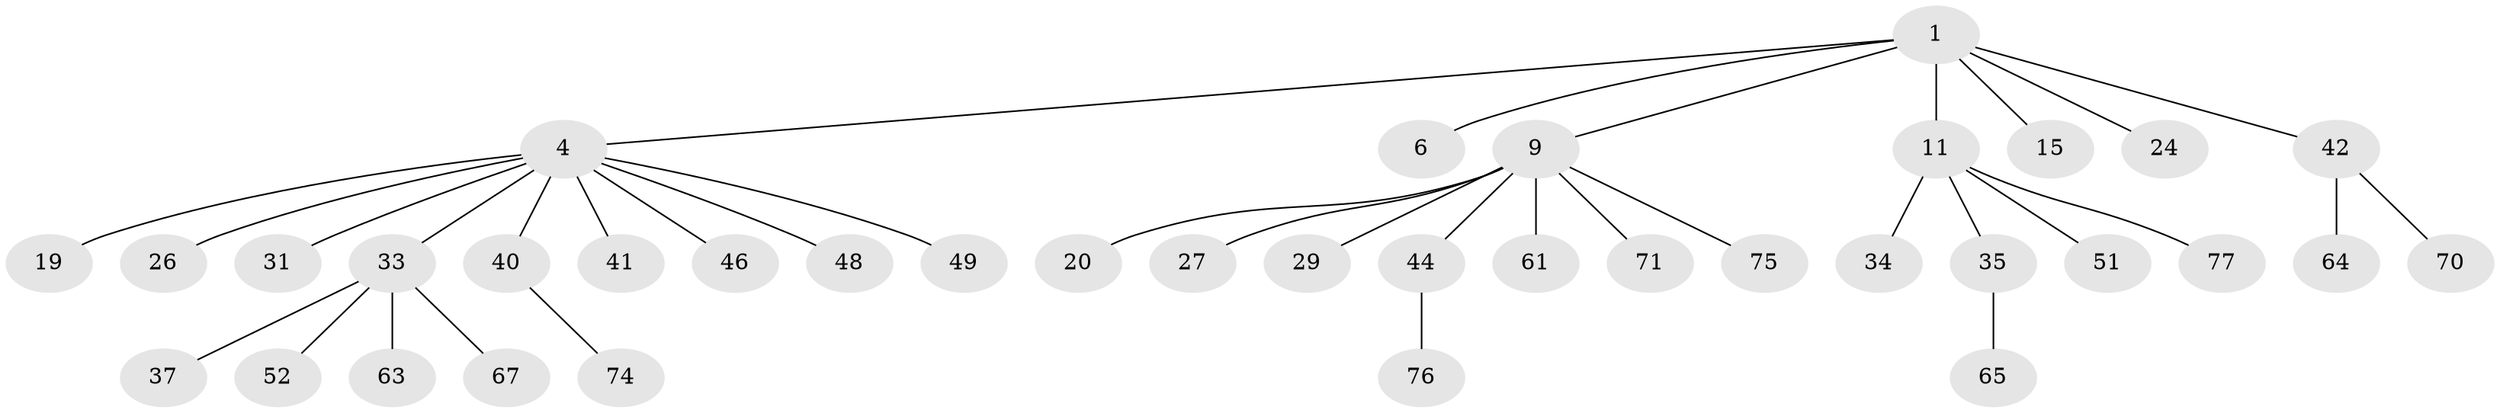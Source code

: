 // original degree distribution, {1: 0.525, 4: 0.0875, 5: 0.0375, 2: 0.2, 3: 0.1375, 8: 0.0125}
// Generated by graph-tools (version 1.1) at 2025/19/03/04/25 18:19:16]
// undirected, 37 vertices, 36 edges
graph export_dot {
graph [start="1"]
  node [color=gray90,style=filled];
  1 [super="+2"];
  4 [super="+5"];
  6 [super="+8+79+18+22"];
  9 [super="+30+50+12+13"];
  11 [super="+21+28+17"];
  15;
  19;
  20 [super="+25+38"];
  24 [super="+62"];
  26;
  27;
  29;
  31 [super="+78"];
  33 [super="+36+59+47"];
  34 [super="+56"];
  35 [super="+55+80"];
  37;
  40 [super="+45"];
  41;
  42 [super="+53+69+43"];
  44 [super="+58"];
  46;
  48 [super="+66"];
  49;
  51 [super="+72"];
  52 [super="+68"];
  61;
  63;
  64;
  65;
  67;
  70;
  71;
  74;
  75;
  76;
  77;
  1 -- 4;
  1 -- 6;
  1 -- 9;
  1 -- 42;
  1 -- 11;
  1 -- 15;
  1 -- 24;
  4 -- 33;
  4 -- 40;
  4 -- 41;
  4 -- 46;
  4 -- 48;
  4 -- 49;
  4 -- 19;
  4 -- 26;
  4 -- 31;
  9 -- 61;
  9 -- 29;
  9 -- 71;
  9 -- 20;
  9 -- 75;
  9 -- 27;
  9 -- 44;
  11 -- 51;
  11 -- 34;
  11 -- 35;
  11 -- 77;
  33 -- 37;
  33 -- 63;
  33 -- 67;
  33 -- 52;
  35 -- 65;
  40 -- 74;
  42 -- 64;
  42 -- 70;
  44 -- 76;
}
